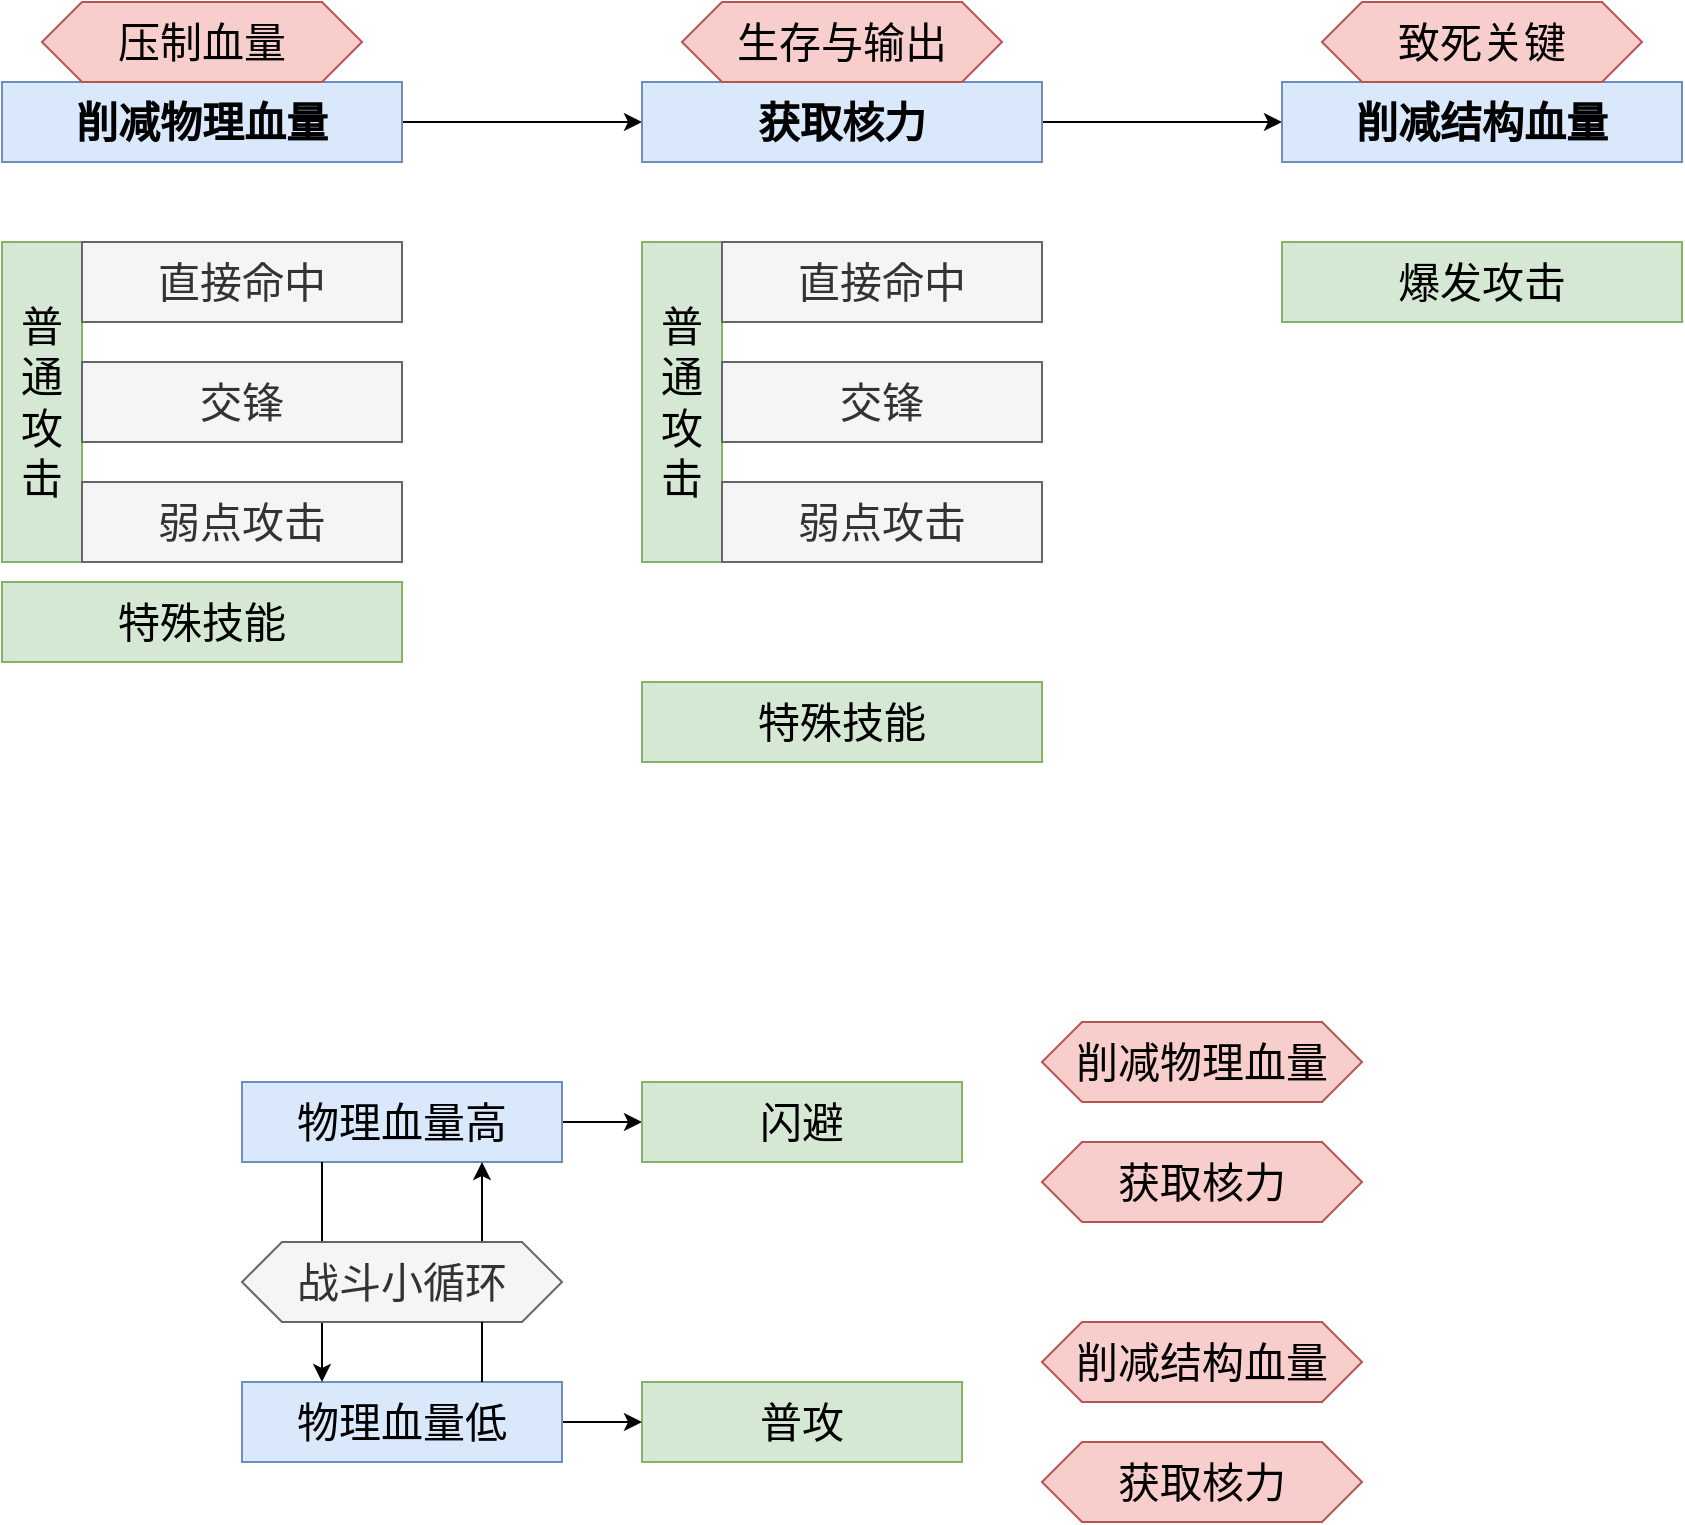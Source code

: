 <mxfile version="14.9.6" type="device"><diagram id="HrXGpJtNeBt4DKwXRBK1" name="第 1 页"><mxGraphModel dx="1088" dy="840" grid="1" gridSize="10" guides="1" tooltips="1" connect="1" arrows="1" fold="1" page="1" pageScale="1" pageWidth="3000" pageHeight="3000" math="0" shadow="0"><root><mxCell id="0"/><mxCell id="1" parent="0"/><mxCell id="8F8hjxfgj8RJi8SFbRPX-23" style="edgeStyle=orthogonalEdgeStyle;rounded=0;orthogonalLoop=1;jettySize=auto;html=1;entryX=0;entryY=0.5;entryDx=0;entryDy=0;" edge="1" parent="1" source="8F8hjxfgj8RJi8SFbRPX-2" target="8F8hjxfgj8RJi8SFbRPX-9"><mxGeometry relative="1" as="geometry"/></mxCell><mxCell id="8F8hjxfgj8RJi8SFbRPX-2" value="削减物理血量" style="rounded=0;whiteSpace=wrap;html=1;fillColor=#dae8fc;strokeColor=#6c8ebf;fontSize=21;fontStyle=1" vertex="1" parent="1"><mxGeometry x="80" y="280" width="200" height="40" as="geometry"/></mxCell><mxCell id="8F8hjxfgj8RJi8SFbRPX-5" value="普通攻击" style="rounded=0;whiteSpace=wrap;html=1;fillColor=#d5e8d4;strokeColor=#82b366;fontSize=21;" vertex="1" parent="1"><mxGeometry x="80" y="360" width="40" height="160" as="geometry"/></mxCell><mxCell id="8F8hjxfgj8RJi8SFbRPX-6" value="直接命中" style="rounded=0;whiteSpace=wrap;html=1;fillColor=#f5f5f5;strokeColor=#666666;fontSize=21;fontColor=#333333;" vertex="1" parent="1"><mxGeometry x="120" y="360" width="160" height="40" as="geometry"/></mxCell><mxCell id="8F8hjxfgj8RJi8SFbRPX-7" value="交锋" style="rounded=0;whiteSpace=wrap;html=1;fillColor=#f5f5f5;strokeColor=#666666;fontSize=21;fontColor=#333333;" vertex="1" parent="1"><mxGeometry x="120" y="420" width="160" height="40" as="geometry"/></mxCell><mxCell id="8F8hjxfgj8RJi8SFbRPX-8" value="弱点攻击" style="rounded=0;whiteSpace=wrap;html=1;fillColor=#f5f5f5;strokeColor=#666666;fontSize=21;fontColor=#333333;" vertex="1" parent="1"><mxGeometry x="120" y="480" width="160" height="40" as="geometry"/></mxCell><mxCell id="8F8hjxfgj8RJi8SFbRPX-24" style="edgeStyle=orthogonalEdgeStyle;rounded=0;orthogonalLoop=1;jettySize=auto;html=1;entryX=0;entryY=0.5;entryDx=0;entryDy=0;" edge="1" parent="1" source="8F8hjxfgj8RJi8SFbRPX-9" target="8F8hjxfgj8RJi8SFbRPX-19"><mxGeometry relative="1" as="geometry"/></mxCell><mxCell id="8F8hjxfgj8RJi8SFbRPX-9" value="获取核力" style="rounded=0;whiteSpace=wrap;html=1;fillColor=#dae8fc;strokeColor=#6c8ebf;fontSize=21;fontStyle=1" vertex="1" parent="1"><mxGeometry x="400" y="280" width="200" height="40" as="geometry"/></mxCell><mxCell id="8F8hjxfgj8RJi8SFbRPX-10" value="普通攻击" style="rounded=0;whiteSpace=wrap;html=1;fillColor=#d5e8d4;strokeColor=#82b366;fontSize=21;" vertex="1" parent="1"><mxGeometry x="400" y="360" width="40" height="160" as="geometry"/></mxCell><mxCell id="8F8hjxfgj8RJi8SFbRPX-11" value="直接命中" style="rounded=0;whiteSpace=wrap;html=1;fillColor=#f5f5f5;strokeColor=#666666;fontSize=21;fontColor=#333333;" vertex="1" parent="1"><mxGeometry x="440" y="360" width="160" height="40" as="geometry"/></mxCell><mxCell id="8F8hjxfgj8RJi8SFbRPX-12" value="交锋" style="rounded=0;whiteSpace=wrap;html=1;fillColor=#f5f5f5;strokeColor=#666666;fontSize=21;fontColor=#333333;" vertex="1" parent="1"><mxGeometry x="440" y="420" width="160" height="40" as="geometry"/></mxCell><mxCell id="8F8hjxfgj8RJi8SFbRPX-13" value="弱点攻击" style="rounded=0;whiteSpace=wrap;html=1;fillColor=#f5f5f5;strokeColor=#666666;fontSize=21;fontColor=#333333;" vertex="1" parent="1"><mxGeometry x="440" y="480" width="160" height="40" as="geometry"/></mxCell><mxCell id="8F8hjxfgj8RJi8SFbRPX-18" value="特殊技能" style="rounded=0;whiteSpace=wrap;html=1;fillColor=#d5e8d4;strokeColor=#82b366;fontSize=21;" vertex="1" parent="1"><mxGeometry x="400" y="580" width="200" height="40" as="geometry"/></mxCell><mxCell id="8F8hjxfgj8RJi8SFbRPX-19" value="削减结构血量" style="rounded=0;whiteSpace=wrap;html=1;fillColor=#dae8fc;strokeColor=#6c8ebf;fontSize=21;fontStyle=1" vertex="1" parent="1"><mxGeometry x="720" y="280" width="200" height="40" as="geometry"/></mxCell><mxCell id="8F8hjxfgj8RJi8SFbRPX-20" value="特殊技能" style="rounded=0;whiteSpace=wrap;html=1;fillColor=#d5e8d4;strokeColor=#82b366;fontSize=21;" vertex="1" parent="1"><mxGeometry x="80" y="530" width="200" height="40" as="geometry"/></mxCell><mxCell id="8F8hjxfgj8RJi8SFbRPX-22" value="爆发攻击" style="rounded=0;whiteSpace=wrap;html=1;fillColor=#d5e8d4;strokeColor=#82b366;fontSize=21;" vertex="1" parent="1"><mxGeometry x="720" y="360" width="200" height="40" as="geometry"/></mxCell><mxCell id="8F8hjxfgj8RJi8SFbRPX-25" value="致死关键" style="shape=hexagon;perimeter=hexagonPerimeter2;whiteSpace=wrap;html=1;fixedSize=1;rounded=0;fontSize=21;strokeColor=#b85450;fillColor=#f8cecc;" vertex="1" parent="1"><mxGeometry x="740" y="240" width="160" height="40" as="geometry"/></mxCell><mxCell id="8F8hjxfgj8RJi8SFbRPX-26" value="生存与输出" style="shape=hexagon;perimeter=hexagonPerimeter2;whiteSpace=wrap;html=1;fixedSize=1;rounded=0;fontSize=21;strokeColor=#b85450;fillColor=#f8cecc;" vertex="1" parent="1"><mxGeometry x="420" y="240" width="160" height="40" as="geometry"/></mxCell><mxCell id="8F8hjxfgj8RJi8SFbRPX-27" value="压制血量" style="shape=hexagon;perimeter=hexagonPerimeter2;whiteSpace=wrap;html=1;fixedSize=1;rounded=0;fontSize=21;strokeColor=#b85450;fillColor=#f8cecc;" vertex="1" parent="1"><mxGeometry x="100" y="240" width="160" height="40" as="geometry"/></mxCell><mxCell id="8F8hjxfgj8RJi8SFbRPX-39" value="" style="group" vertex="1" connectable="0" parent="1"><mxGeometry x="200" y="900" width="560" height="100" as="geometry"/></mxCell><mxCell id="8F8hjxfgj8RJi8SFbRPX-34" value="普攻" style="rounded=0;whiteSpace=wrap;html=1;fillColor=#d5e8d4;strokeColor=#82b366;fontSize=21;" vertex="1" parent="8F8hjxfgj8RJi8SFbRPX-39"><mxGeometry x="200" y="30" width="160" height="40" as="geometry"/></mxCell><mxCell id="8F8hjxfgj8RJi8SFbRPX-53" style="edgeStyle=orthogonalEdgeStyle;rounded=0;orthogonalLoop=1;jettySize=auto;html=1;entryX=0;entryY=0.5;entryDx=0;entryDy=0;" edge="1" parent="8F8hjxfgj8RJi8SFbRPX-39" source="8F8hjxfgj8RJi8SFbRPX-35" target="8F8hjxfgj8RJi8SFbRPX-34"><mxGeometry relative="1" as="geometry"/></mxCell><mxCell id="8F8hjxfgj8RJi8SFbRPX-35" value="物理血量低" style="rounded=0;whiteSpace=wrap;html=1;fillColor=#dae8fc;strokeColor=#6c8ebf;fontSize=21;" vertex="1" parent="8F8hjxfgj8RJi8SFbRPX-39"><mxGeometry y="30" width="160" height="40" as="geometry"/></mxCell><mxCell id="8F8hjxfgj8RJi8SFbRPX-37" value="削减结构血量" style="shape=hexagon;perimeter=hexagonPerimeter2;whiteSpace=wrap;html=1;fixedSize=1;rounded=0;fontSize=21;strokeColor=#b85450;fillColor=#f8cecc;" vertex="1" parent="8F8hjxfgj8RJi8SFbRPX-39"><mxGeometry x="400" width="160" height="40" as="geometry"/></mxCell><mxCell id="8F8hjxfgj8RJi8SFbRPX-38" value="获取核力" style="shape=hexagon;perimeter=hexagonPerimeter2;whiteSpace=wrap;html=1;fixedSize=1;rounded=0;fontSize=21;strokeColor=#b85450;fillColor=#f8cecc;" vertex="1" parent="8F8hjxfgj8RJi8SFbRPX-39"><mxGeometry x="400" y="60" width="160" height="40" as="geometry"/></mxCell><mxCell id="8F8hjxfgj8RJi8SFbRPX-40" value="" style="group" vertex="1" connectable="0" parent="1"><mxGeometry x="200" y="750" width="560" height="100" as="geometry"/></mxCell><mxCell id="8F8hjxfgj8RJi8SFbRPX-52" style="edgeStyle=orthogonalEdgeStyle;rounded=0;orthogonalLoop=1;jettySize=auto;html=1;entryX=0;entryY=0.5;entryDx=0;entryDy=0;" edge="1" parent="8F8hjxfgj8RJi8SFbRPX-40" source="8F8hjxfgj8RJi8SFbRPX-29" target="8F8hjxfgj8RJi8SFbRPX-31"><mxGeometry relative="1" as="geometry"/></mxCell><mxCell id="8F8hjxfgj8RJi8SFbRPX-29" value="物理血量高" style="rounded=0;whiteSpace=wrap;html=1;fillColor=#dae8fc;strokeColor=#6c8ebf;fontSize=21;" vertex="1" parent="8F8hjxfgj8RJi8SFbRPX-40"><mxGeometry y="30" width="160" height="40" as="geometry"/></mxCell><mxCell id="8F8hjxfgj8RJi8SFbRPX-31" value="闪避" style="rounded=0;whiteSpace=wrap;html=1;fillColor=#d5e8d4;strokeColor=#82b366;fontSize=21;" vertex="1" parent="8F8hjxfgj8RJi8SFbRPX-40"><mxGeometry x="200" y="30" width="160" height="40" as="geometry"/></mxCell><mxCell id="8F8hjxfgj8RJi8SFbRPX-32" value="削减物理血量" style="shape=hexagon;perimeter=hexagonPerimeter2;whiteSpace=wrap;html=1;fixedSize=1;rounded=0;fontSize=21;strokeColor=#b85450;fillColor=#f8cecc;" vertex="1" parent="8F8hjxfgj8RJi8SFbRPX-40"><mxGeometry x="400" width="160" height="40" as="geometry"/></mxCell><mxCell id="8F8hjxfgj8RJi8SFbRPX-33" value="获取核力" style="shape=hexagon;perimeter=hexagonPerimeter2;whiteSpace=wrap;html=1;fixedSize=1;rounded=0;fontSize=21;strokeColor=#b85450;fillColor=#f8cecc;" vertex="1" parent="8F8hjxfgj8RJi8SFbRPX-40"><mxGeometry x="400" y="60" width="160" height="40" as="geometry"/></mxCell><mxCell id="8F8hjxfgj8RJi8SFbRPX-41" style="edgeStyle=orthogonalEdgeStyle;rounded=0;orthogonalLoop=1;jettySize=auto;html=1;entryX=0.25;entryY=0;entryDx=0;entryDy=0;" edge="1" parent="1" source="8F8hjxfgj8RJi8SFbRPX-29" target="8F8hjxfgj8RJi8SFbRPX-35"><mxGeometry relative="1" as="geometry"><Array as="points"><mxPoint x="240" y="850"/><mxPoint x="240" y="850"/></Array></mxGeometry></mxCell><mxCell id="8F8hjxfgj8RJi8SFbRPX-43" style="edgeStyle=orthogonalEdgeStyle;rounded=0;orthogonalLoop=1;jettySize=auto;html=1;entryX=0.75;entryY=1;entryDx=0;entryDy=0;exitX=0.75;exitY=0;exitDx=0;exitDy=0;startArrow=none;" edge="1" parent="1" source="8F8hjxfgj8RJi8SFbRPX-50" target="8F8hjxfgj8RJi8SFbRPX-29"><mxGeometry relative="1" as="geometry"><mxPoint x="280" y="820" as="targetPoint"/></mxGeometry></mxCell><mxCell id="8F8hjxfgj8RJi8SFbRPX-50" value="战斗小循环" style="shape=hexagon;perimeter=hexagonPerimeter2;whiteSpace=wrap;html=1;fixedSize=1;rounded=0;fontSize=21;strokeColor=#666666;fillColor=#f5f5f5;fontColor=#333333;" vertex="1" parent="1"><mxGeometry x="200" y="860" width="160" height="40" as="geometry"/></mxCell><mxCell id="8F8hjxfgj8RJi8SFbRPX-51" value="" style="edgeStyle=orthogonalEdgeStyle;rounded=0;orthogonalLoop=1;jettySize=auto;html=1;entryX=0.75;entryY=1;entryDx=0;entryDy=0;exitX=0.75;exitY=0;exitDx=0;exitDy=0;endArrow=none;" edge="1" parent="1" source="8F8hjxfgj8RJi8SFbRPX-35" target="8F8hjxfgj8RJi8SFbRPX-50"><mxGeometry relative="1" as="geometry"><mxPoint x="320" y="820" as="targetPoint"/><mxPoint x="320" y="930" as="sourcePoint"/></mxGeometry></mxCell></root></mxGraphModel></diagram></mxfile>